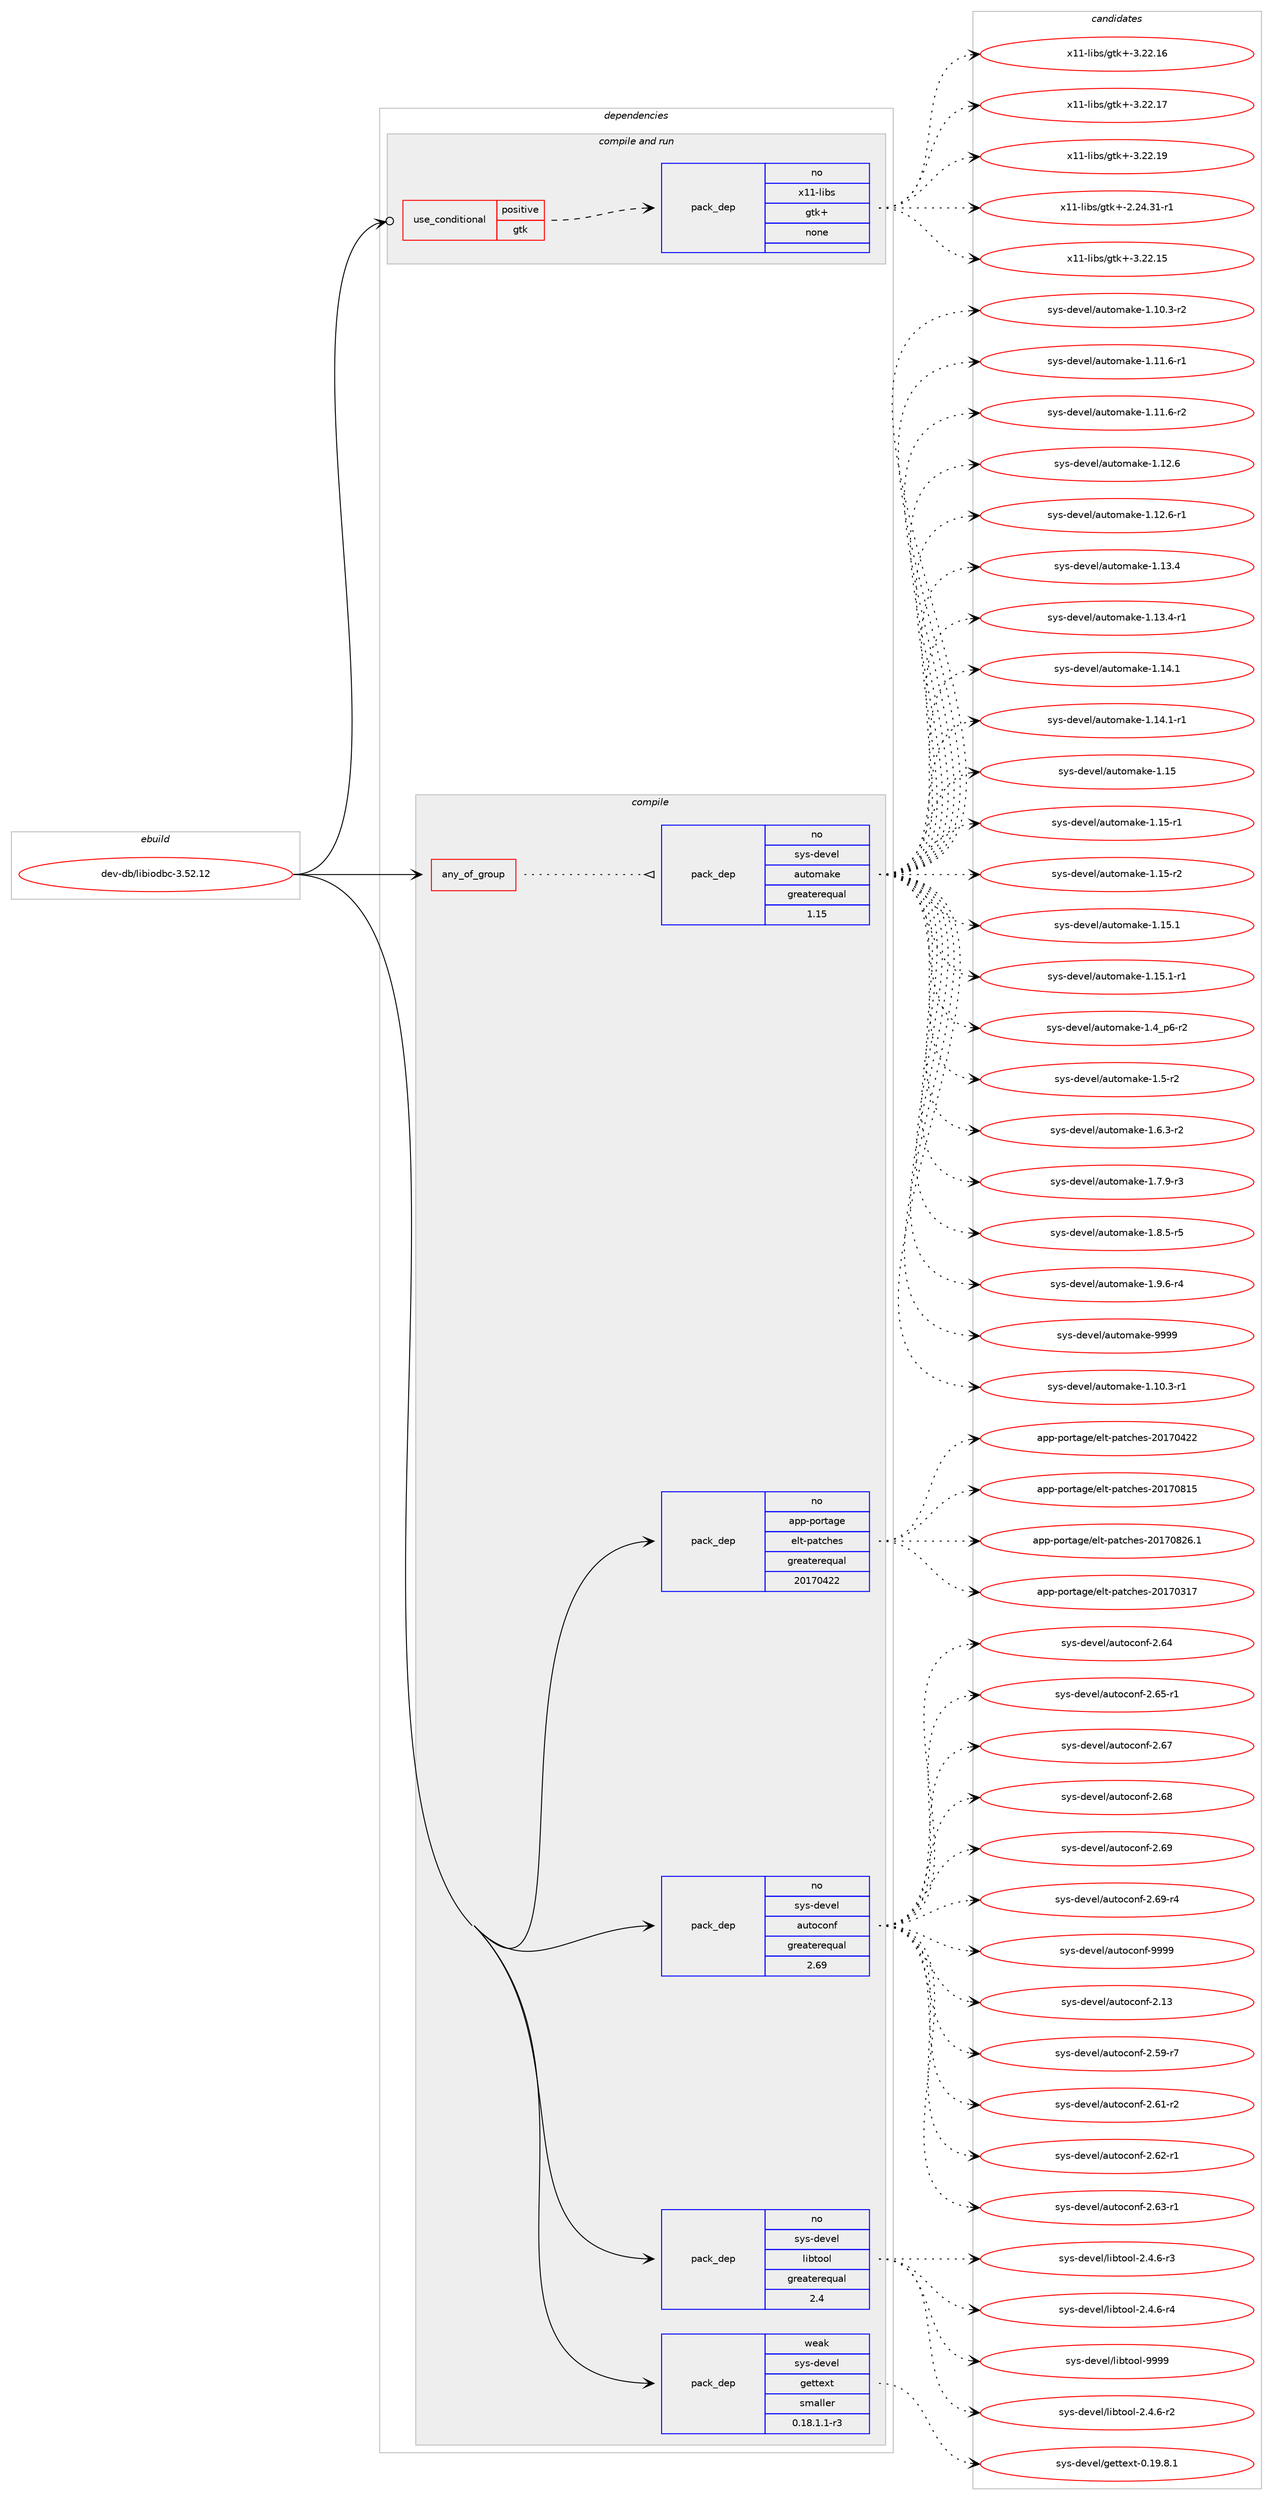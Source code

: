 digraph prolog {

# *************
# Graph options
# *************

newrank=true;
concentrate=true;
compound=true;
graph [rankdir=LR,fontname=Helvetica,fontsize=10,ranksep=1.5];#, ranksep=2.5, nodesep=0.2];
edge  [arrowhead=vee];
node  [fontname=Helvetica,fontsize=10];

# **********
# The ebuild
# **********

subgraph cluster_leftcol {
color=gray;
rank=same;
label=<<i>ebuild</i>>;
id [label="dev-db/libiodbc-3.52.12", color=red, width=4, href="../dev-db/libiodbc-3.52.12.svg"];
}

# ****************
# The dependencies
# ****************

subgraph cluster_midcol {
color=gray;
label=<<i>dependencies</i>>;
subgraph cluster_compile {
fillcolor="#eeeeee";
style=filled;
label=<<i>compile</i>>;
subgraph any1461 {
dependency66587 [label=<<TABLE BORDER="0" CELLBORDER="1" CELLSPACING="0" CELLPADDING="4"><TR><TD CELLPADDING="10">any_of_group</TD></TR></TABLE>>, shape=none, color=red];subgraph pack49132 {
dependency66588 [label=<<TABLE BORDER="0" CELLBORDER="1" CELLSPACING="0" CELLPADDING="4" WIDTH="220"><TR><TD ROWSPAN="6" CELLPADDING="30">pack_dep</TD></TR><TR><TD WIDTH="110">no</TD></TR><TR><TD>sys-devel</TD></TR><TR><TD>automake</TD></TR><TR><TD>greaterequal</TD></TR><TR><TD>1.15</TD></TR></TABLE>>, shape=none, color=blue];
}
dependency66587:e -> dependency66588:w [weight=20,style="dotted",arrowhead="oinv"];
}
id:e -> dependency66587:w [weight=20,style="solid",arrowhead="vee"];
subgraph pack49133 {
dependency66589 [label=<<TABLE BORDER="0" CELLBORDER="1" CELLSPACING="0" CELLPADDING="4" WIDTH="220"><TR><TD ROWSPAN="6" CELLPADDING="30">pack_dep</TD></TR><TR><TD WIDTH="110">no</TD></TR><TR><TD>app-portage</TD></TR><TR><TD>elt-patches</TD></TR><TR><TD>greaterequal</TD></TR><TR><TD>20170422</TD></TR></TABLE>>, shape=none, color=blue];
}
id:e -> dependency66589:w [weight=20,style="solid",arrowhead="vee"];
subgraph pack49134 {
dependency66590 [label=<<TABLE BORDER="0" CELLBORDER="1" CELLSPACING="0" CELLPADDING="4" WIDTH="220"><TR><TD ROWSPAN="6" CELLPADDING="30">pack_dep</TD></TR><TR><TD WIDTH="110">no</TD></TR><TR><TD>sys-devel</TD></TR><TR><TD>autoconf</TD></TR><TR><TD>greaterequal</TD></TR><TR><TD>2.69</TD></TR></TABLE>>, shape=none, color=blue];
}
id:e -> dependency66590:w [weight=20,style="solid",arrowhead="vee"];
subgraph pack49135 {
dependency66591 [label=<<TABLE BORDER="0" CELLBORDER="1" CELLSPACING="0" CELLPADDING="4" WIDTH="220"><TR><TD ROWSPAN="6" CELLPADDING="30">pack_dep</TD></TR><TR><TD WIDTH="110">no</TD></TR><TR><TD>sys-devel</TD></TR><TR><TD>libtool</TD></TR><TR><TD>greaterequal</TD></TR><TR><TD>2.4</TD></TR></TABLE>>, shape=none, color=blue];
}
id:e -> dependency66591:w [weight=20,style="solid",arrowhead="vee"];
subgraph pack49136 {
dependency66592 [label=<<TABLE BORDER="0" CELLBORDER="1" CELLSPACING="0" CELLPADDING="4" WIDTH="220"><TR><TD ROWSPAN="6" CELLPADDING="30">pack_dep</TD></TR><TR><TD WIDTH="110">weak</TD></TR><TR><TD>sys-devel</TD></TR><TR><TD>gettext</TD></TR><TR><TD>smaller</TD></TR><TR><TD>0.18.1.1-r3</TD></TR></TABLE>>, shape=none, color=blue];
}
id:e -> dependency66592:w [weight=20,style="solid",arrowhead="vee"];
}
subgraph cluster_compileandrun {
fillcolor="#eeeeee";
style=filled;
label=<<i>compile and run</i>>;
subgraph cond15965 {
dependency66593 [label=<<TABLE BORDER="0" CELLBORDER="1" CELLSPACING="0" CELLPADDING="4"><TR><TD ROWSPAN="3" CELLPADDING="10">use_conditional</TD></TR><TR><TD>positive</TD></TR><TR><TD>gtk</TD></TR></TABLE>>, shape=none, color=red];
subgraph pack49137 {
dependency66594 [label=<<TABLE BORDER="0" CELLBORDER="1" CELLSPACING="0" CELLPADDING="4" WIDTH="220"><TR><TD ROWSPAN="6" CELLPADDING="30">pack_dep</TD></TR><TR><TD WIDTH="110">no</TD></TR><TR><TD>x11-libs</TD></TR><TR><TD>gtk+</TD></TR><TR><TD>none</TD></TR><TR><TD></TD></TR></TABLE>>, shape=none, color=blue];
}
dependency66593:e -> dependency66594:w [weight=20,style="dashed",arrowhead="vee"];
}
id:e -> dependency66593:w [weight=20,style="solid",arrowhead="odotvee"];
}
subgraph cluster_run {
fillcolor="#eeeeee";
style=filled;
label=<<i>run</i>>;
}
}

# **************
# The candidates
# **************

subgraph cluster_choices {
rank=same;
color=gray;
label=<<i>candidates</i>>;

subgraph choice49132 {
color=black;
nodesep=1;
choice11512111545100101118101108479711711611110997107101454946494846514511449 [label="sys-devel/automake-1.10.3-r1", color=red, width=4,href="../sys-devel/automake-1.10.3-r1.svg"];
choice11512111545100101118101108479711711611110997107101454946494846514511450 [label="sys-devel/automake-1.10.3-r2", color=red, width=4,href="../sys-devel/automake-1.10.3-r2.svg"];
choice11512111545100101118101108479711711611110997107101454946494946544511449 [label="sys-devel/automake-1.11.6-r1", color=red, width=4,href="../sys-devel/automake-1.11.6-r1.svg"];
choice11512111545100101118101108479711711611110997107101454946494946544511450 [label="sys-devel/automake-1.11.6-r2", color=red, width=4,href="../sys-devel/automake-1.11.6-r2.svg"];
choice1151211154510010111810110847971171161111099710710145494649504654 [label="sys-devel/automake-1.12.6", color=red, width=4,href="../sys-devel/automake-1.12.6.svg"];
choice11512111545100101118101108479711711611110997107101454946495046544511449 [label="sys-devel/automake-1.12.6-r1", color=red, width=4,href="../sys-devel/automake-1.12.6-r1.svg"];
choice1151211154510010111810110847971171161111099710710145494649514652 [label="sys-devel/automake-1.13.4", color=red, width=4,href="../sys-devel/automake-1.13.4.svg"];
choice11512111545100101118101108479711711611110997107101454946495146524511449 [label="sys-devel/automake-1.13.4-r1", color=red, width=4,href="../sys-devel/automake-1.13.4-r1.svg"];
choice1151211154510010111810110847971171161111099710710145494649524649 [label="sys-devel/automake-1.14.1", color=red, width=4,href="../sys-devel/automake-1.14.1.svg"];
choice11512111545100101118101108479711711611110997107101454946495246494511449 [label="sys-devel/automake-1.14.1-r1", color=red, width=4,href="../sys-devel/automake-1.14.1-r1.svg"];
choice115121115451001011181011084797117116111109971071014549464953 [label="sys-devel/automake-1.15", color=red, width=4,href="../sys-devel/automake-1.15.svg"];
choice1151211154510010111810110847971171161111099710710145494649534511449 [label="sys-devel/automake-1.15-r1", color=red, width=4,href="../sys-devel/automake-1.15-r1.svg"];
choice1151211154510010111810110847971171161111099710710145494649534511450 [label="sys-devel/automake-1.15-r2", color=red, width=4,href="../sys-devel/automake-1.15-r2.svg"];
choice1151211154510010111810110847971171161111099710710145494649534649 [label="sys-devel/automake-1.15.1", color=red, width=4,href="../sys-devel/automake-1.15.1.svg"];
choice11512111545100101118101108479711711611110997107101454946495346494511449 [label="sys-devel/automake-1.15.1-r1", color=red, width=4,href="../sys-devel/automake-1.15.1-r1.svg"];
choice115121115451001011181011084797117116111109971071014549465295112544511450 [label="sys-devel/automake-1.4_p6-r2", color=red, width=4,href="../sys-devel/automake-1.4_p6-r2.svg"];
choice11512111545100101118101108479711711611110997107101454946534511450 [label="sys-devel/automake-1.5-r2", color=red, width=4,href="../sys-devel/automake-1.5-r2.svg"];
choice115121115451001011181011084797117116111109971071014549465446514511450 [label="sys-devel/automake-1.6.3-r2", color=red, width=4,href="../sys-devel/automake-1.6.3-r2.svg"];
choice115121115451001011181011084797117116111109971071014549465546574511451 [label="sys-devel/automake-1.7.9-r3", color=red, width=4,href="../sys-devel/automake-1.7.9-r3.svg"];
choice115121115451001011181011084797117116111109971071014549465646534511453 [label="sys-devel/automake-1.8.5-r5", color=red, width=4,href="../sys-devel/automake-1.8.5-r5.svg"];
choice115121115451001011181011084797117116111109971071014549465746544511452 [label="sys-devel/automake-1.9.6-r4", color=red, width=4,href="../sys-devel/automake-1.9.6-r4.svg"];
choice115121115451001011181011084797117116111109971071014557575757 [label="sys-devel/automake-9999", color=red, width=4,href="../sys-devel/automake-9999.svg"];
dependency66588:e -> choice11512111545100101118101108479711711611110997107101454946494846514511449:w [style=dotted,weight="100"];
dependency66588:e -> choice11512111545100101118101108479711711611110997107101454946494846514511450:w [style=dotted,weight="100"];
dependency66588:e -> choice11512111545100101118101108479711711611110997107101454946494946544511449:w [style=dotted,weight="100"];
dependency66588:e -> choice11512111545100101118101108479711711611110997107101454946494946544511450:w [style=dotted,weight="100"];
dependency66588:e -> choice1151211154510010111810110847971171161111099710710145494649504654:w [style=dotted,weight="100"];
dependency66588:e -> choice11512111545100101118101108479711711611110997107101454946495046544511449:w [style=dotted,weight="100"];
dependency66588:e -> choice1151211154510010111810110847971171161111099710710145494649514652:w [style=dotted,weight="100"];
dependency66588:e -> choice11512111545100101118101108479711711611110997107101454946495146524511449:w [style=dotted,weight="100"];
dependency66588:e -> choice1151211154510010111810110847971171161111099710710145494649524649:w [style=dotted,weight="100"];
dependency66588:e -> choice11512111545100101118101108479711711611110997107101454946495246494511449:w [style=dotted,weight="100"];
dependency66588:e -> choice115121115451001011181011084797117116111109971071014549464953:w [style=dotted,weight="100"];
dependency66588:e -> choice1151211154510010111810110847971171161111099710710145494649534511449:w [style=dotted,weight="100"];
dependency66588:e -> choice1151211154510010111810110847971171161111099710710145494649534511450:w [style=dotted,weight="100"];
dependency66588:e -> choice1151211154510010111810110847971171161111099710710145494649534649:w [style=dotted,weight="100"];
dependency66588:e -> choice11512111545100101118101108479711711611110997107101454946495346494511449:w [style=dotted,weight="100"];
dependency66588:e -> choice115121115451001011181011084797117116111109971071014549465295112544511450:w [style=dotted,weight="100"];
dependency66588:e -> choice11512111545100101118101108479711711611110997107101454946534511450:w [style=dotted,weight="100"];
dependency66588:e -> choice115121115451001011181011084797117116111109971071014549465446514511450:w [style=dotted,weight="100"];
dependency66588:e -> choice115121115451001011181011084797117116111109971071014549465546574511451:w [style=dotted,weight="100"];
dependency66588:e -> choice115121115451001011181011084797117116111109971071014549465646534511453:w [style=dotted,weight="100"];
dependency66588:e -> choice115121115451001011181011084797117116111109971071014549465746544511452:w [style=dotted,weight="100"];
dependency66588:e -> choice115121115451001011181011084797117116111109971071014557575757:w [style=dotted,weight="100"];
}
subgraph choice49133 {
color=black;
nodesep=1;
choice97112112451121111141169710310147101108116451129711699104101115455048495548514955 [label="app-portage/elt-patches-20170317", color=red, width=4,href="../app-portage/elt-patches-20170317.svg"];
choice97112112451121111141169710310147101108116451129711699104101115455048495548525050 [label="app-portage/elt-patches-20170422", color=red, width=4,href="../app-portage/elt-patches-20170422.svg"];
choice97112112451121111141169710310147101108116451129711699104101115455048495548564953 [label="app-portage/elt-patches-20170815", color=red, width=4,href="../app-portage/elt-patches-20170815.svg"];
choice971121124511211111411697103101471011081164511297116991041011154550484955485650544649 [label="app-portage/elt-patches-20170826.1", color=red, width=4,href="../app-portage/elt-patches-20170826.1.svg"];
dependency66589:e -> choice97112112451121111141169710310147101108116451129711699104101115455048495548514955:w [style=dotted,weight="100"];
dependency66589:e -> choice97112112451121111141169710310147101108116451129711699104101115455048495548525050:w [style=dotted,weight="100"];
dependency66589:e -> choice97112112451121111141169710310147101108116451129711699104101115455048495548564953:w [style=dotted,weight="100"];
dependency66589:e -> choice971121124511211111411697103101471011081164511297116991041011154550484955485650544649:w [style=dotted,weight="100"];
}
subgraph choice49134 {
color=black;
nodesep=1;
choice115121115451001011181011084797117116111991111101024550464951 [label="sys-devel/autoconf-2.13", color=red, width=4,href="../sys-devel/autoconf-2.13.svg"];
choice1151211154510010111810110847971171161119911111010245504653574511455 [label="sys-devel/autoconf-2.59-r7", color=red, width=4,href="../sys-devel/autoconf-2.59-r7.svg"];
choice1151211154510010111810110847971171161119911111010245504654494511450 [label="sys-devel/autoconf-2.61-r2", color=red, width=4,href="../sys-devel/autoconf-2.61-r2.svg"];
choice1151211154510010111810110847971171161119911111010245504654504511449 [label="sys-devel/autoconf-2.62-r1", color=red, width=4,href="../sys-devel/autoconf-2.62-r1.svg"];
choice1151211154510010111810110847971171161119911111010245504654514511449 [label="sys-devel/autoconf-2.63-r1", color=red, width=4,href="../sys-devel/autoconf-2.63-r1.svg"];
choice115121115451001011181011084797117116111991111101024550465452 [label="sys-devel/autoconf-2.64", color=red, width=4,href="../sys-devel/autoconf-2.64.svg"];
choice1151211154510010111810110847971171161119911111010245504654534511449 [label="sys-devel/autoconf-2.65-r1", color=red, width=4,href="../sys-devel/autoconf-2.65-r1.svg"];
choice115121115451001011181011084797117116111991111101024550465455 [label="sys-devel/autoconf-2.67", color=red, width=4,href="../sys-devel/autoconf-2.67.svg"];
choice115121115451001011181011084797117116111991111101024550465456 [label="sys-devel/autoconf-2.68", color=red, width=4,href="../sys-devel/autoconf-2.68.svg"];
choice115121115451001011181011084797117116111991111101024550465457 [label="sys-devel/autoconf-2.69", color=red, width=4,href="../sys-devel/autoconf-2.69.svg"];
choice1151211154510010111810110847971171161119911111010245504654574511452 [label="sys-devel/autoconf-2.69-r4", color=red, width=4,href="../sys-devel/autoconf-2.69-r4.svg"];
choice115121115451001011181011084797117116111991111101024557575757 [label="sys-devel/autoconf-9999", color=red, width=4,href="../sys-devel/autoconf-9999.svg"];
dependency66590:e -> choice115121115451001011181011084797117116111991111101024550464951:w [style=dotted,weight="100"];
dependency66590:e -> choice1151211154510010111810110847971171161119911111010245504653574511455:w [style=dotted,weight="100"];
dependency66590:e -> choice1151211154510010111810110847971171161119911111010245504654494511450:w [style=dotted,weight="100"];
dependency66590:e -> choice1151211154510010111810110847971171161119911111010245504654504511449:w [style=dotted,weight="100"];
dependency66590:e -> choice1151211154510010111810110847971171161119911111010245504654514511449:w [style=dotted,weight="100"];
dependency66590:e -> choice115121115451001011181011084797117116111991111101024550465452:w [style=dotted,weight="100"];
dependency66590:e -> choice1151211154510010111810110847971171161119911111010245504654534511449:w [style=dotted,weight="100"];
dependency66590:e -> choice115121115451001011181011084797117116111991111101024550465455:w [style=dotted,weight="100"];
dependency66590:e -> choice115121115451001011181011084797117116111991111101024550465456:w [style=dotted,weight="100"];
dependency66590:e -> choice115121115451001011181011084797117116111991111101024550465457:w [style=dotted,weight="100"];
dependency66590:e -> choice1151211154510010111810110847971171161119911111010245504654574511452:w [style=dotted,weight="100"];
dependency66590:e -> choice115121115451001011181011084797117116111991111101024557575757:w [style=dotted,weight="100"];
}
subgraph choice49135 {
color=black;
nodesep=1;
choice1151211154510010111810110847108105981161111111084550465246544511450 [label="sys-devel/libtool-2.4.6-r2", color=red, width=4,href="../sys-devel/libtool-2.4.6-r2.svg"];
choice1151211154510010111810110847108105981161111111084550465246544511451 [label="sys-devel/libtool-2.4.6-r3", color=red, width=4,href="../sys-devel/libtool-2.4.6-r3.svg"];
choice1151211154510010111810110847108105981161111111084550465246544511452 [label="sys-devel/libtool-2.4.6-r4", color=red, width=4,href="../sys-devel/libtool-2.4.6-r4.svg"];
choice1151211154510010111810110847108105981161111111084557575757 [label="sys-devel/libtool-9999", color=red, width=4,href="../sys-devel/libtool-9999.svg"];
dependency66591:e -> choice1151211154510010111810110847108105981161111111084550465246544511450:w [style=dotted,weight="100"];
dependency66591:e -> choice1151211154510010111810110847108105981161111111084550465246544511451:w [style=dotted,weight="100"];
dependency66591:e -> choice1151211154510010111810110847108105981161111111084550465246544511452:w [style=dotted,weight="100"];
dependency66591:e -> choice1151211154510010111810110847108105981161111111084557575757:w [style=dotted,weight="100"];
}
subgraph choice49136 {
color=black;
nodesep=1;
choice1151211154510010111810110847103101116116101120116454846495746564649 [label="sys-devel/gettext-0.19.8.1", color=red, width=4,href="../sys-devel/gettext-0.19.8.1.svg"];
dependency66592:e -> choice1151211154510010111810110847103101116116101120116454846495746564649:w [style=dotted,weight="100"];
}
subgraph choice49137 {
color=black;
nodesep=1;
choice12049494510810598115471031161074345504650524651494511449 [label="x11-libs/gtk+-2.24.31-r1", color=red, width=4,href="../x11-libs/gtk+-2.24.31-r1.svg"];
choice1204949451081059811547103116107434551465050464953 [label="x11-libs/gtk+-3.22.15", color=red, width=4,href="../x11-libs/gtk+-3.22.15.svg"];
choice1204949451081059811547103116107434551465050464954 [label="x11-libs/gtk+-3.22.16", color=red, width=4,href="../x11-libs/gtk+-3.22.16.svg"];
choice1204949451081059811547103116107434551465050464955 [label="x11-libs/gtk+-3.22.17", color=red, width=4,href="../x11-libs/gtk+-3.22.17.svg"];
choice1204949451081059811547103116107434551465050464957 [label="x11-libs/gtk+-3.22.19", color=red, width=4,href="../x11-libs/gtk+-3.22.19.svg"];
dependency66594:e -> choice12049494510810598115471031161074345504650524651494511449:w [style=dotted,weight="100"];
dependency66594:e -> choice1204949451081059811547103116107434551465050464953:w [style=dotted,weight="100"];
dependency66594:e -> choice1204949451081059811547103116107434551465050464954:w [style=dotted,weight="100"];
dependency66594:e -> choice1204949451081059811547103116107434551465050464955:w [style=dotted,weight="100"];
dependency66594:e -> choice1204949451081059811547103116107434551465050464957:w [style=dotted,weight="100"];
}
}

}
